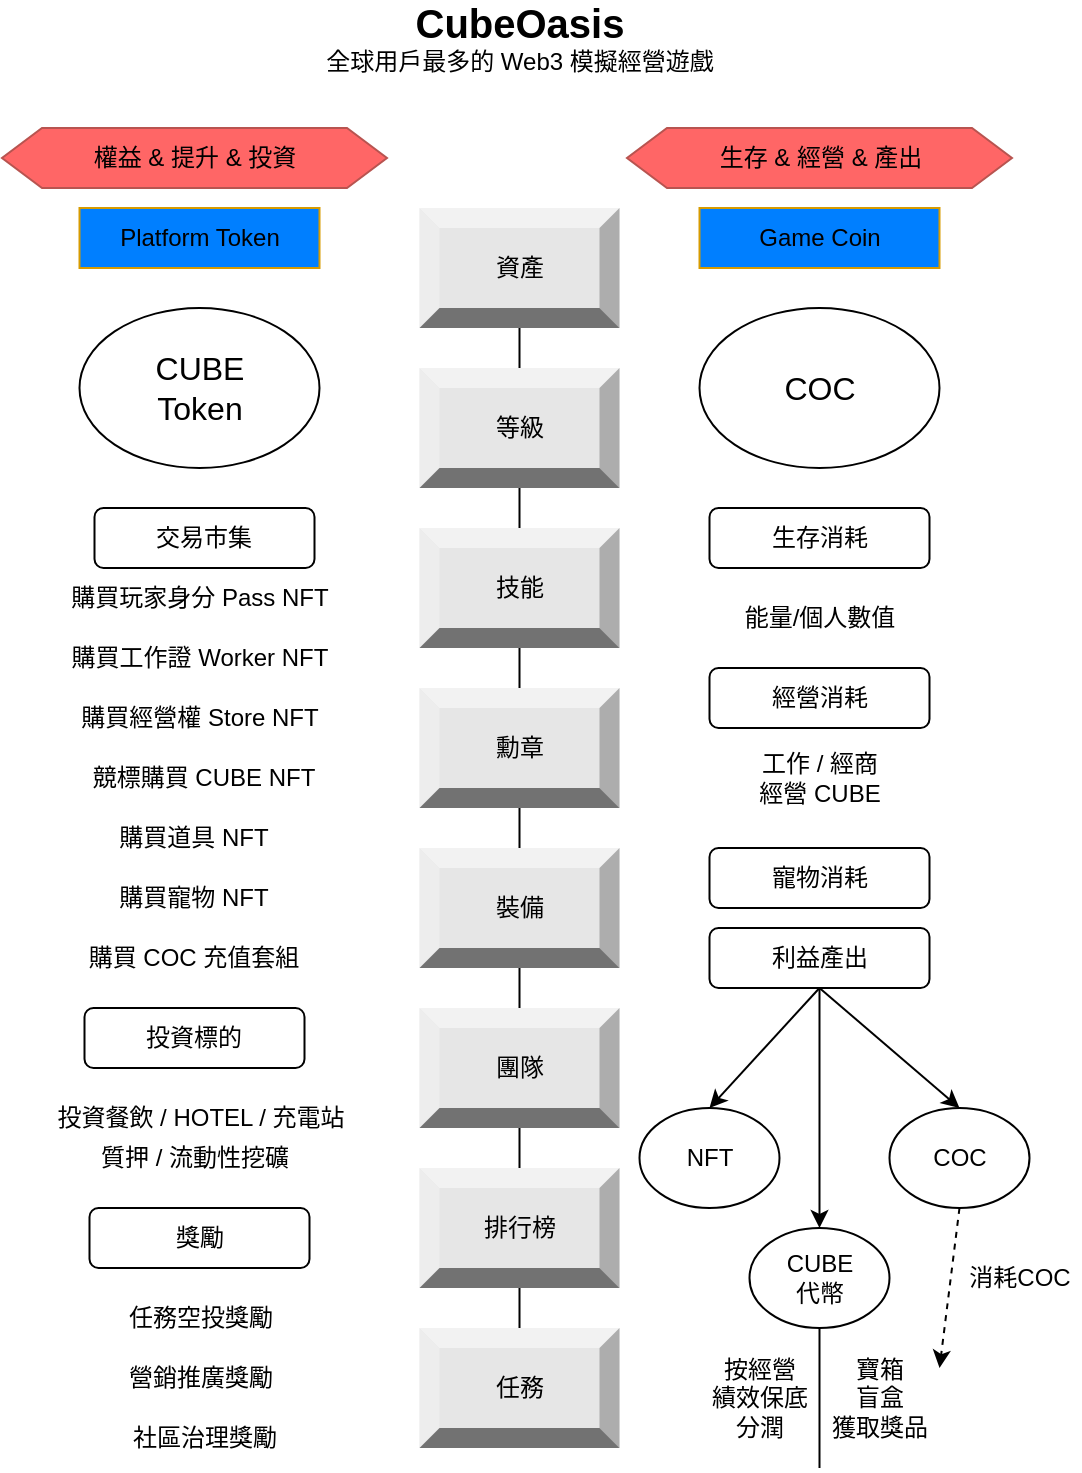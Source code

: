 <mxfile version="22.0.0" type="github">
  <diagram name="Page-1" id="6Iv9qYYwXVPN">
    <mxGraphModel dx="1363" dy="860" grid="1" gridSize="10" guides="1" tooltips="1" connect="1" arrows="1" fold="1" page="1" pageScale="1" pageWidth="827" pageHeight="1169" math="0" shadow="0">
      <root>
        <mxCell id="0" />
        <mxCell id="1" parent="0" />
        <mxCell id="amGTnDmyzd0JPFkZiGi--1" value="CUBE&lt;br style=&quot;font-size: 16px;&quot;&gt;Token" style="ellipse;whiteSpace=wrap;html=1;fontSize=16;" vertex="1" parent="1">
          <mxGeometry x="218.75" y="200" width="120" height="80" as="geometry" />
        </mxCell>
        <mxCell id="amGTnDmyzd0JPFkZiGi--2" value="COC" style="ellipse;whiteSpace=wrap;html=1;fontSize=16;" vertex="1" parent="1">
          <mxGeometry x="528.75" y="200" width="120" height="80" as="geometry" />
        </mxCell>
        <mxCell id="amGTnDmyzd0JPFkZiGi--3" value="" style="endArrow=none;html=1;rounded=0;" edge="1" parent="1" source="amGTnDmyzd0JPFkZiGi--49">
          <mxGeometry width="50" height="50" relative="1" as="geometry">
            <mxPoint x="438.75" y="730" as="sourcePoint" />
            <mxPoint x="438.75" y="190" as="targetPoint" />
          </mxGeometry>
        </mxCell>
        <mxCell id="amGTnDmyzd0JPFkZiGi--4" value="Platform Token" style="text;html=1;strokeColor=#d79b00;fillColor=#007FFF;align=center;verticalAlign=middle;whiteSpace=wrap;rounded=0;" vertex="1" parent="1">
          <mxGeometry x="218.75" y="150" width="120" height="30" as="geometry" />
        </mxCell>
        <mxCell id="amGTnDmyzd0JPFkZiGi--5" value="Game Coin" style="text;html=1;strokeColor=#d79b00;fillColor=#007FFF;align=center;verticalAlign=middle;whiteSpace=wrap;rounded=0;" vertex="1" parent="1">
          <mxGeometry x="528.75" y="150" width="120" height="30" as="geometry" />
        </mxCell>
        <mxCell id="amGTnDmyzd0JPFkZiGi--6" value="交易市集" style="rounded=1;whiteSpace=wrap;html=1;" vertex="1" parent="1">
          <mxGeometry x="226.25" y="300" width="110" height="30" as="geometry" />
        </mxCell>
        <mxCell id="amGTnDmyzd0JPFkZiGi--7" value="投資標的" style="rounded=1;whiteSpace=wrap;html=1;" vertex="1" parent="1">
          <mxGeometry x="221.25" y="550" width="110" height="30" as="geometry" />
        </mxCell>
        <mxCell id="amGTnDmyzd0JPFkZiGi--8" value="獎勵" style="rounded=1;whiteSpace=wrap;html=1;" vertex="1" parent="1">
          <mxGeometry x="223.75" y="650" width="110" height="30" as="geometry" />
        </mxCell>
        <mxCell id="amGTnDmyzd0JPFkZiGi--9" value="購買玩家身分 Pass NFT" style="text;html=1;strokeColor=none;fillColor=none;align=center;verticalAlign=middle;whiteSpace=wrap;rounded=0;" vertex="1" parent="1">
          <mxGeometry x="208.75" y="330" width="140" height="30" as="geometry" />
        </mxCell>
        <mxCell id="amGTnDmyzd0JPFkZiGi--10" value="購買工作證 Worker NFT" style="text;html=1;strokeColor=none;fillColor=none;align=center;verticalAlign=middle;whiteSpace=wrap;rounded=0;" vertex="1" parent="1">
          <mxGeometry x="208.75" y="360" width="140" height="30" as="geometry" />
        </mxCell>
        <mxCell id="amGTnDmyzd0JPFkZiGi--11" value="購買經營權 Store NFT" style="text;html=1;strokeColor=none;fillColor=none;align=center;verticalAlign=middle;whiteSpace=wrap;rounded=0;" vertex="1" parent="1">
          <mxGeometry x="208.75" y="390" width="140" height="30" as="geometry" />
        </mxCell>
        <mxCell id="amGTnDmyzd0JPFkZiGi--12" value="購買道具 NFT" style="text;html=1;strokeColor=none;fillColor=none;align=center;verticalAlign=middle;whiteSpace=wrap;rounded=0;" vertex="1" parent="1">
          <mxGeometry x="206.25" y="450" width="140" height="30" as="geometry" />
        </mxCell>
        <mxCell id="amGTnDmyzd0JPFkZiGi--13" value="購買寵物 NFT" style="text;html=1;strokeColor=none;fillColor=none;align=center;verticalAlign=middle;whiteSpace=wrap;rounded=0;" vertex="1" parent="1">
          <mxGeometry x="206.25" y="480" width="140" height="30" as="geometry" />
        </mxCell>
        <mxCell id="amGTnDmyzd0JPFkZiGi--14" value="競標購買 CUBE NFT" style="text;html=1;strokeColor=none;fillColor=none;align=center;verticalAlign=middle;whiteSpace=wrap;rounded=0;" vertex="1" parent="1">
          <mxGeometry x="211.25" y="420" width="140" height="30" as="geometry" />
        </mxCell>
        <mxCell id="amGTnDmyzd0JPFkZiGi--15" value="購買 COC 充值套組" style="text;html=1;strokeColor=none;fillColor=none;align=center;verticalAlign=middle;whiteSpace=wrap;rounded=0;" vertex="1" parent="1">
          <mxGeometry x="206.25" y="510" width="140" height="30" as="geometry" />
        </mxCell>
        <mxCell id="amGTnDmyzd0JPFkZiGi--17" value="投資餐飲 / HOTEL / 充電站" style="text;html=1;strokeColor=none;fillColor=none;align=center;verticalAlign=middle;whiteSpace=wrap;rounded=0;" vertex="1" parent="1">
          <mxGeometry x="197.5" y="590" width="162.5" height="30" as="geometry" />
        </mxCell>
        <mxCell id="amGTnDmyzd0JPFkZiGi--18" value="質押 / 流動性挖礦" style="text;html=1;strokeColor=none;fillColor=none;align=center;verticalAlign=middle;whiteSpace=wrap;rounded=0;" vertex="1" parent="1">
          <mxGeometry x="195" y="610" width="162.5" height="30" as="geometry" />
        </mxCell>
        <mxCell id="amGTnDmyzd0JPFkZiGi--19" value="任務空投獎勵" style="text;html=1;strokeColor=none;fillColor=none;align=center;verticalAlign=middle;whiteSpace=wrap;rounded=0;" vertex="1" parent="1">
          <mxGeometry x="197.5" y="690" width="162.5" height="30" as="geometry" />
        </mxCell>
        <mxCell id="amGTnDmyzd0JPFkZiGi--20" value="營銷推廣獎勵" style="text;html=1;strokeColor=none;fillColor=none;align=center;verticalAlign=middle;whiteSpace=wrap;rounded=0;" vertex="1" parent="1">
          <mxGeometry x="197.5" y="720" width="162.5" height="30" as="geometry" />
        </mxCell>
        <mxCell id="amGTnDmyzd0JPFkZiGi--21" value="社區治理獎勵" style="text;html=1;strokeColor=none;fillColor=none;align=center;verticalAlign=middle;whiteSpace=wrap;rounded=0;" vertex="1" parent="1">
          <mxGeometry x="200" y="750" width="162.5" height="30" as="geometry" />
        </mxCell>
        <mxCell id="amGTnDmyzd0JPFkZiGi--22" value="權益 &amp;amp; 提升 &amp;amp; 投資" style="shape=hexagon;perimeter=hexagonPerimeter2;whiteSpace=wrap;html=1;fixedSize=1;fillColor=#FF6666;strokeColor=#b85450;" vertex="1" parent="1">
          <mxGeometry x="180" y="110" width="192.5" height="30" as="geometry" />
        </mxCell>
        <mxCell id="amGTnDmyzd0JPFkZiGi--23" value="生存 &amp;amp; 經營 &amp;amp; 產出" style="shape=hexagon;perimeter=hexagonPerimeter2;whiteSpace=wrap;html=1;fixedSize=1;fillColor=#FF6666;strokeColor=#b85450;" vertex="1" parent="1">
          <mxGeometry x="492.5" y="110" width="192.5" height="30" as="geometry" />
        </mxCell>
        <mxCell id="amGTnDmyzd0JPFkZiGi--24" value="生存消耗" style="rounded=1;whiteSpace=wrap;html=1;" vertex="1" parent="1">
          <mxGeometry x="533.75" y="300" width="110" height="30" as="geometry" />
        </mxCell>
        <mxCell id="amGTnDmyzd0JPFkZiGi--25" value="經營消耗" style="rounded=1;whiteSpace=wrap;html=1;" vertex="1" parent="1">
          <mxGeometry x="533.75" y="380" width="110" height="30" as="geometry" />
        </mxCell>
        <mxCell id="amGTnDmyzd0JPFkZiGi--26" value="利益產出" style="rounded=1;whiteSpace=wrap;html=1;" vertex="1" parent="1">
          <mxGeometry x="533.75" y="510" width="110" height="30" as="geometry" />
        </mxCell>
        <mxCell id="amGTnDmyzd0JPFkZiGi--27" value="" style="endArrow=classic;html=1;rounded=0;exitX=0.5;exitY=1;exitDx=0;exitDy=0;" edge="1" parent="1" source="amGTnDmyzd0JPFkZiGi--26" target="amGTnDmyzd0JPFkZiGi--30">
          <mxGeometry width="50" height="50" relative="1" as="geometry">
            <mxPoint x="548.75" y="660" as="sourcePoint" />
            <mxPoint x="588.75" y="660" as="targetPoint" />
          </mxGeometry>
        </mxCell>
        <mxCell id="amGTnDmyzd0JPFkZiGi--28" value="" style="endArrow=classic;html=1;rounded=0;exitX=0.5;exitY=1;exitDx=0;exitDy=0;entryX=0.5;entryY=0;entryDx=0;entryDy=0;" edge="1" parent="1" source="amGTnDmyzd0JPFkZiGi--26" target="amGTnDmyzd0JPFkZiGi--34">
          <mxGeometry width="50" height="50" relative="1" as="geometry">
            <mxPoint x="598.75" y="550" as="sourcePoint" />
            <mxPoint x="638.75" y="600" as="targetPoint" />
          </mxGeometry>
        </mxCell>
        <mxCell id="amGTnDmyzd0JPFkZiGi--29" value="" style="endArrow=classic;html=1;rounded=0;exitX=0.5;exitY=1;exitDx=0;exitDy=0;entryX=0.5;entryY=0;entryDx=0;entryDy=0;" edge="1" parent="1" source="amGTnDmyzd0JPFkZiGi--26" target="amGTnDmyzd0JPFkZiGi--37">
          <mxGeometry width="50" height="50" relative="1" as="geometry">
            <mxPoint x="598.75" y="550" as="sourcePoint" />
            <mxPoint x="538.75" y="600" as="targetPoint" />
          </mxGeometry>
        </mxCell>
        <mxCell id="amGTnDmyzd0JPFkZiGi--30" value="CUBE&lt;br&gt;代幣" style="ellipse;whiteSpace=wrap;html=1;" vertex="1" parent="1">
          <mxGeometry x="553.75" y="660" width="70" height="50" as="geometry" />
        </mxCell>
        <mxCell id="amGTnDmyzd0JPFkZiGi--31" value="" style="endArrow=none;html=1;rounded=0;entryX=0.5;entryY=1;entryDx=0;entryDy=0;" edge="1" parent="1" target="amGTnDmyzd0JPFkZiGi--30">
          <mxGeometry width="50" height="50" relative="1" as="geometry">
            <mxPoint x="588.75" y="780" as="sourcePoint" />
            <mxPoint x="638.75" y="730" as="targetPoint" />
          </mxGeometry>
        </mxCell>
        <mxCell id="amGTnDmyzd0JPFkZiGi--32" value="按經營&lt;br&gt;績效保底分潤" style="text;html=1;strokeColor=none;fillColor=none;align=center;verticalAlign=middle;whiteSpace=wrap;rounded=0;" vertex="1" parent="1">
          <mxGeometry x="528.75" y="730" width="60" height="30" as="geometry" />
        </mxCell>
        <mxCell id="amGTnDmyzd0JPFkZiGi--33" value="寶箱&lt;br&gt;盲盒&lt;br&gt;獲取獎品" style="text;html=1;strokeColor=none;fillColor=none;align=center;verticalAlign=middle;whiteSpace=wrap;rounded=0;" vertex="1" parent="1">
          <mxGeometry x="588.75" y="730" width="60" height="30" as="geometry" />
        </mxCell>
        <mxCell id="amGTnDmyzd0JPFkZiGi--34" value="COC" style="ellipse;whiteSpace=wrap;html=1;" vertex="1" parent="1">
          <mxGeometry x="623.75" y="600" width="70" height="50" as="geometry" />
        </mxCell>
        <mxCell id="amGTnDmyzd0JPFkZiGi--35" value="" style="endArrow=classic;html=1;rounded=0;exitX=0.5;exitY=1;exitDx=0;exitDy=0;entryX=1;entryY=0;entryDx=0;entryDy=0;dashed=1;" edge="1" parent="1" source="amGTnDmyzd0JPFkZiGi--34" target="amGTnDmyzd0JPFkZiGi--33">
          <mxGeometry width="50" height="50" relative="1" as="geometry">
            <mxPoint x="358.75" y="610" as="sourcePoint" />
            <mxPoint x="408.75" y="560" as="targetPoint" />
          </mxGeometry>
        </mxCell>
        <mxCell id="amGTnDmyzd0JPFkZiGi--36" value="消耗COC" style="text;html=1;strokeColor=none;fillColor=none;align=center;verticalAlign=middle;whiteSpace=wrap;rounded=0;" vertex="1" parent="1">
          <mxGeometry x="658.75" y="670" width="60" height="30" as="geometry" />
        </mxCell>
        <mxCell id="amGTnDmyzd0JPFkZiGi--37" value="NFT" style="ellipse;whiteSpace=wrap;html=1;" vertex="1" parent="1">
          <mxGeometry x="498.75" y="600" width="70" height="50" as="geometry" />
        </mxCell>
        <mxCell id="amGTnDmyzd0JPFkZiGi--38" value="工作 / 經商&lt;br&gt;經營 CUBE" style="text;html=1;strokeColor=none;fillColor=none;align=center;verticalAlign=middle;whiteSpace=wrap;rounded=0;" vertex="1" parent="1">
          <mxGeometry x="538.75" y="420" width="100" height="30" as="geometry" />
        </mxCell>
        <mxCell id="amGTnDmyzd0JPFkZiGi--39" value="能量/個人數值" style="text;html=1;strokeColor=none;fillColor=none;align=center;verticalAlign=middle;whiteSpace=wrap;rounded=0;" vertex="1" parent="1">
          <mxGeometry x="538.75" y="340" width="100" height="30" as="geometry" />
        </mxCell>
        <mxCell id="amGTnDmyzd0JPFkZiGi--40" value="寵物消耗" style="rounded=1;whiteSpace=wrap;html=1;" vertex="1" parent="1">
          <mxGeometry x="533.75" y="470" width="110" height="30" as="geometry" />
        </mxCell>
        <mxCell id="amGTnDmyzd0JPFkZiGi--44" value="" style="endArrow=none;html=1;rounded=0;" edge="1" parent="1" target="amGTnDmyzd0JPFkZiGi--43">
          <mxGeometry width="50" height="50" relative="1" as="geometry">
            <mxPoint x="438.75" y="730" as="sourcePoint" />
            <mxPoint x="438.75" y="150" as="targetPoint" />
          </mxGeometry>
        </mxCell>
        <mxCell id="amGTnDmyzd0JPFkZiGi--43" value="技能" style="labelPosition=center;verticalLabelPosition=middle;align=center;html=1;shape=mxgraph.basic.shaded_button;dx=10;fillColor=#E6E6E6;strokeColor=none;whiteSpace=wrap;" vertex="1" parent="1">
          <mxGeometry x="388.75" y="310" width="100" height="60" as="geometry" />
        </mxCell>
        <mxCell id="amGTnDmyzd0JPFkZiGi--45" value="勳章" style="labelPosition=center;verticalLabelPosition=middle;align=center;html=1;shape=mxgraph.basic.shaded_button;dx=10;fillColor=#E6E6E6;strokeColor=none;whiteSpace=wrap;" vertex="1" parent="1">
          <mxGeometry x="388.75" y="390" width="100" height="60" as="geometry" />
        </mxCell>
        <mxCell id="amGTnDmyzd0JPFkZiGi--46" value="排行榜" style="labelPosition=center;verticalLabelPosition=middle;align=center;html=1;shape=mxgraph.basic.shaded_button;dx=10;fillColor=#E6E6E6;strokeColor=none;whiteSpace=wrap;" vertex="1" parent="1">
          <mxGeometry x="388.75" y="630" width="100" height="60" as="geometry" />
        </mxCell>
        <mxCell id="amGTnDmyzd0JPFkZiGi--47" value="裝備" style="labelPosition=center;verticalLabelPosition=middle;align=center;html=1;shape=mxgraph.basic.shaded_button;dx=10;fillColor=#E6E6E6;strokeColor=none;whiteSpace=wrap;" vertex="1" parent="1">
          <mxGeometry x="388.75" y="470" width="100" height="60" as="geometry" />
        </mxCell>
        <mxCell id="amGTnDmyzd0JPFkZiGi--48" value="團隊" style="labelPosition=center;verticalLabelPosition=middle;align=center;html=1;shape=mxgraph.basic.shaded_button;dx=10;fillColor=#E6E6E6;strokeColor=none;whiteSpace=wrap;" vertex="1" parent="1">
          <mxGeometry x="388.75" y="550" width="100" height="60" as="geometry" />
        </mxCell>
        <mxCell id="amGTnDmyzd0JPFkZiGi--50" value="" style="endArrow=none;html=1;rounded=0;" edge="1" parent="1" source="amGTnDmyzd0JPFkZiGi--43" target="amGTnDmyzd0JPFkZiGi--49">
          <mxGeometry width="50" height="50" relative="1" as="geometry">
            <mxPoint x="438.75" y="310" as="sourcePoint" />
            <mxPoint x="438.75" y="190" as="targetPoint" />
          </mxGeometry>
        </mxCell>
        <mxCell id="amGTnDmyzd0JPFkZiGi--49" value="資產" style="labelPosition=center;verticalLabelPosition=middle;align=center;html=1;shape=mxgraph.basic.shaded_button;dx=10;fillColor=#E6E6E6;strokeColor=none;whiteSpace=wrap;" vertex="1" parent="1">
          <mxGeometry x="388.75" y="150" width="100" height="60" as="geometry" />
        </mxCell>
        <mxCell id="amGTnDmyzd0JPFkZiGi--42" value="等級" style="labelPosition=center;verticalLabelPosition=middle;align=center;html=1;shape=mxgraph.basic.shaded_button;dx=10;fillColor=#E6E6E6;strokeColor=none;whiteSpace=wrap;" vertex="1" parent="1">
          <mxGeometry x="388.75" y="230" width="100" height="60" as="geometry" />
        </mxCell>
        <mxCell id="amGTnDmyzd0JPFkZiGi--51" value="任務" style="labelPosition=center;verticalLabelPosition=middle;align=center;html=1;shape=mxgraph.basic.shaded_button;dx=10;fillColor=#E6E6E6;strokeColor=none;whiteSpace=wrap;" vertex="1" parent="1">
          <mxGeometry x="388.75" y="710" width="100" height="60" as="geometry" />
        </mxCell>
        <mxCell id="amGTnDmyzd0JPFkZiGi--52" value="&lt;font style=&quot;font-size: 20px;&quot;&gt;&lt;b&gt;CubeOasis&lt;/b&gt;&lt;/font&gt;&lt;br&gt;全球用戶最多的 Web3 模擬經營遊戲" style="text;html=1;strokeColor=none;fillColor=none;align=center;verticalAlign=middle;whiteSpace=wrap;rounded=0;" vertex="1" parent="1">
          <mxGeometry x="315.75" y="50" width="246" height="30" as="geometry" />
        </mxCell>
      </root>
    </mxGraphModel>
  </diagram>
</mxfile>
